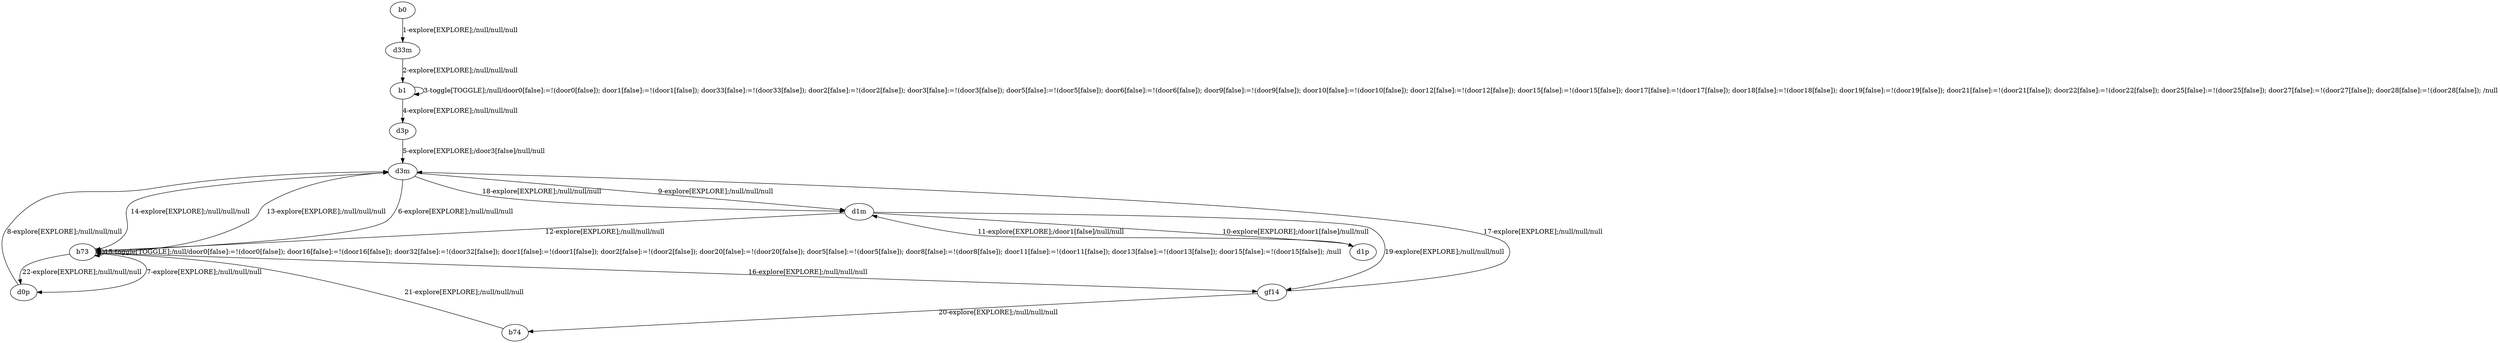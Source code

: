 # Total number of goals covered by this test: 1
# d1p --> d1m

digraph g {
"b0" -> "d33m" [label = "1-explore[EXPLORE];/null/null/null"];
"d33m" -> "b1" [label = "2-explore[EXPLORE];/null/null/null"];
"b1" -> "b1" [label = "3-toggle[TOGGLE];/null/door0[false]:=!(door0[false]); door1[false]:=!(door1[false]); door33[false]:=!(door33[false]); door2[false]:=!(door2[false]); door3[false]:=!(door3[false]); door5[false]:=!(door5[false]); door6[false]:=!(door6[false]); door9[false]:=!(door9[false]); door10[false]:=!(door10[false]); door12[false]:=!(door12[false]); door15[false]:=!(door15[false]); door17[false]:=!(door17[false]); door18[false]:=!(door18[false]); door19[false]:=!(door19[false]); door21[false]:=!(door21[false]); door22[false]:=!(door22[false]); door25[false]:=!(door25[false]); door27[false]:=!(door27[false]); door28[false]:=!(door28[false]); /null"];
"b1" -> "d3p" [label = "4-explore[EXPLORE];/null/null/null"];
"d3p" -> "d3m" [label = "5-explore[EXPLORE];/door3[false]/null/null"];
"d3m" -> "b73" [label = "6-explore[EXPLORE];/null/null/null"];
"b73" -> "d0p" [label = "7-explore[EXPLORE];/null/null/null"];
"d0p" -> "d3m" [label = "8-explore[EXPLORE];/null/null/null"];
"d3m" -> "d1m" [label = "9-explore[EXPLORE];/null/null/null"];
"d1m" -> "d1p" [label = "10-explore[EXPLORE];/door1[false]/null/null"];
"d1p" -> "d1m" [label = "11-explore[EXPLORE];/door1[false]/null/null"];
"d1m" -> "b73" [label = "12-explore[EXPLORE];/null/null/null"];
"b73" -> "d3m" [label = "13-explore[EXPLORE];/null/null/null"];
"d3m" -> "b73" [label = "14-explore[EXPLORE];/null/null/null"];
"b73" -> "b73" [label = "15-toggle[TOGGLE];/null/door0[false]:=!(door0[false]); door16[false]:=!(door16[false]); door32[false]:=!(door32[false]); door1[false]:=!(door1[false]); door2[false]:=!(door2[false]); door20[false]:=!(door20[false]); door5[false]:=!(door5[false]); door8[false]:=!(door8[false]); door11[false]:=!(door11[false]); door13[false]:=!(door13[false]); door15[false]:=!(door15[false]); /null"];
"b73" -> "gf14" [label = "16-explore[EXPLORE];/null/null/null"];
"gf14" -> "d3m" [label = "17-explore[EXPLORE];/null/null/null"];
"d3m" -> "d1m" [label = "18-explore[EXPLORE];/null/null/null"];
"d1m" -> "gf14" [label = "19-explore[EXPLORE];/null/null/null"];
"gf14" -> "b74" [label = "20-explore[EXPLORE];/null/null/null"];
"b74" -> "b73" [label = "21-explore[EXPLORE];/null/null/null"];
"b73" -> "d0p" [label = "22-explore[EXPLORE];/null/null/null"];
}